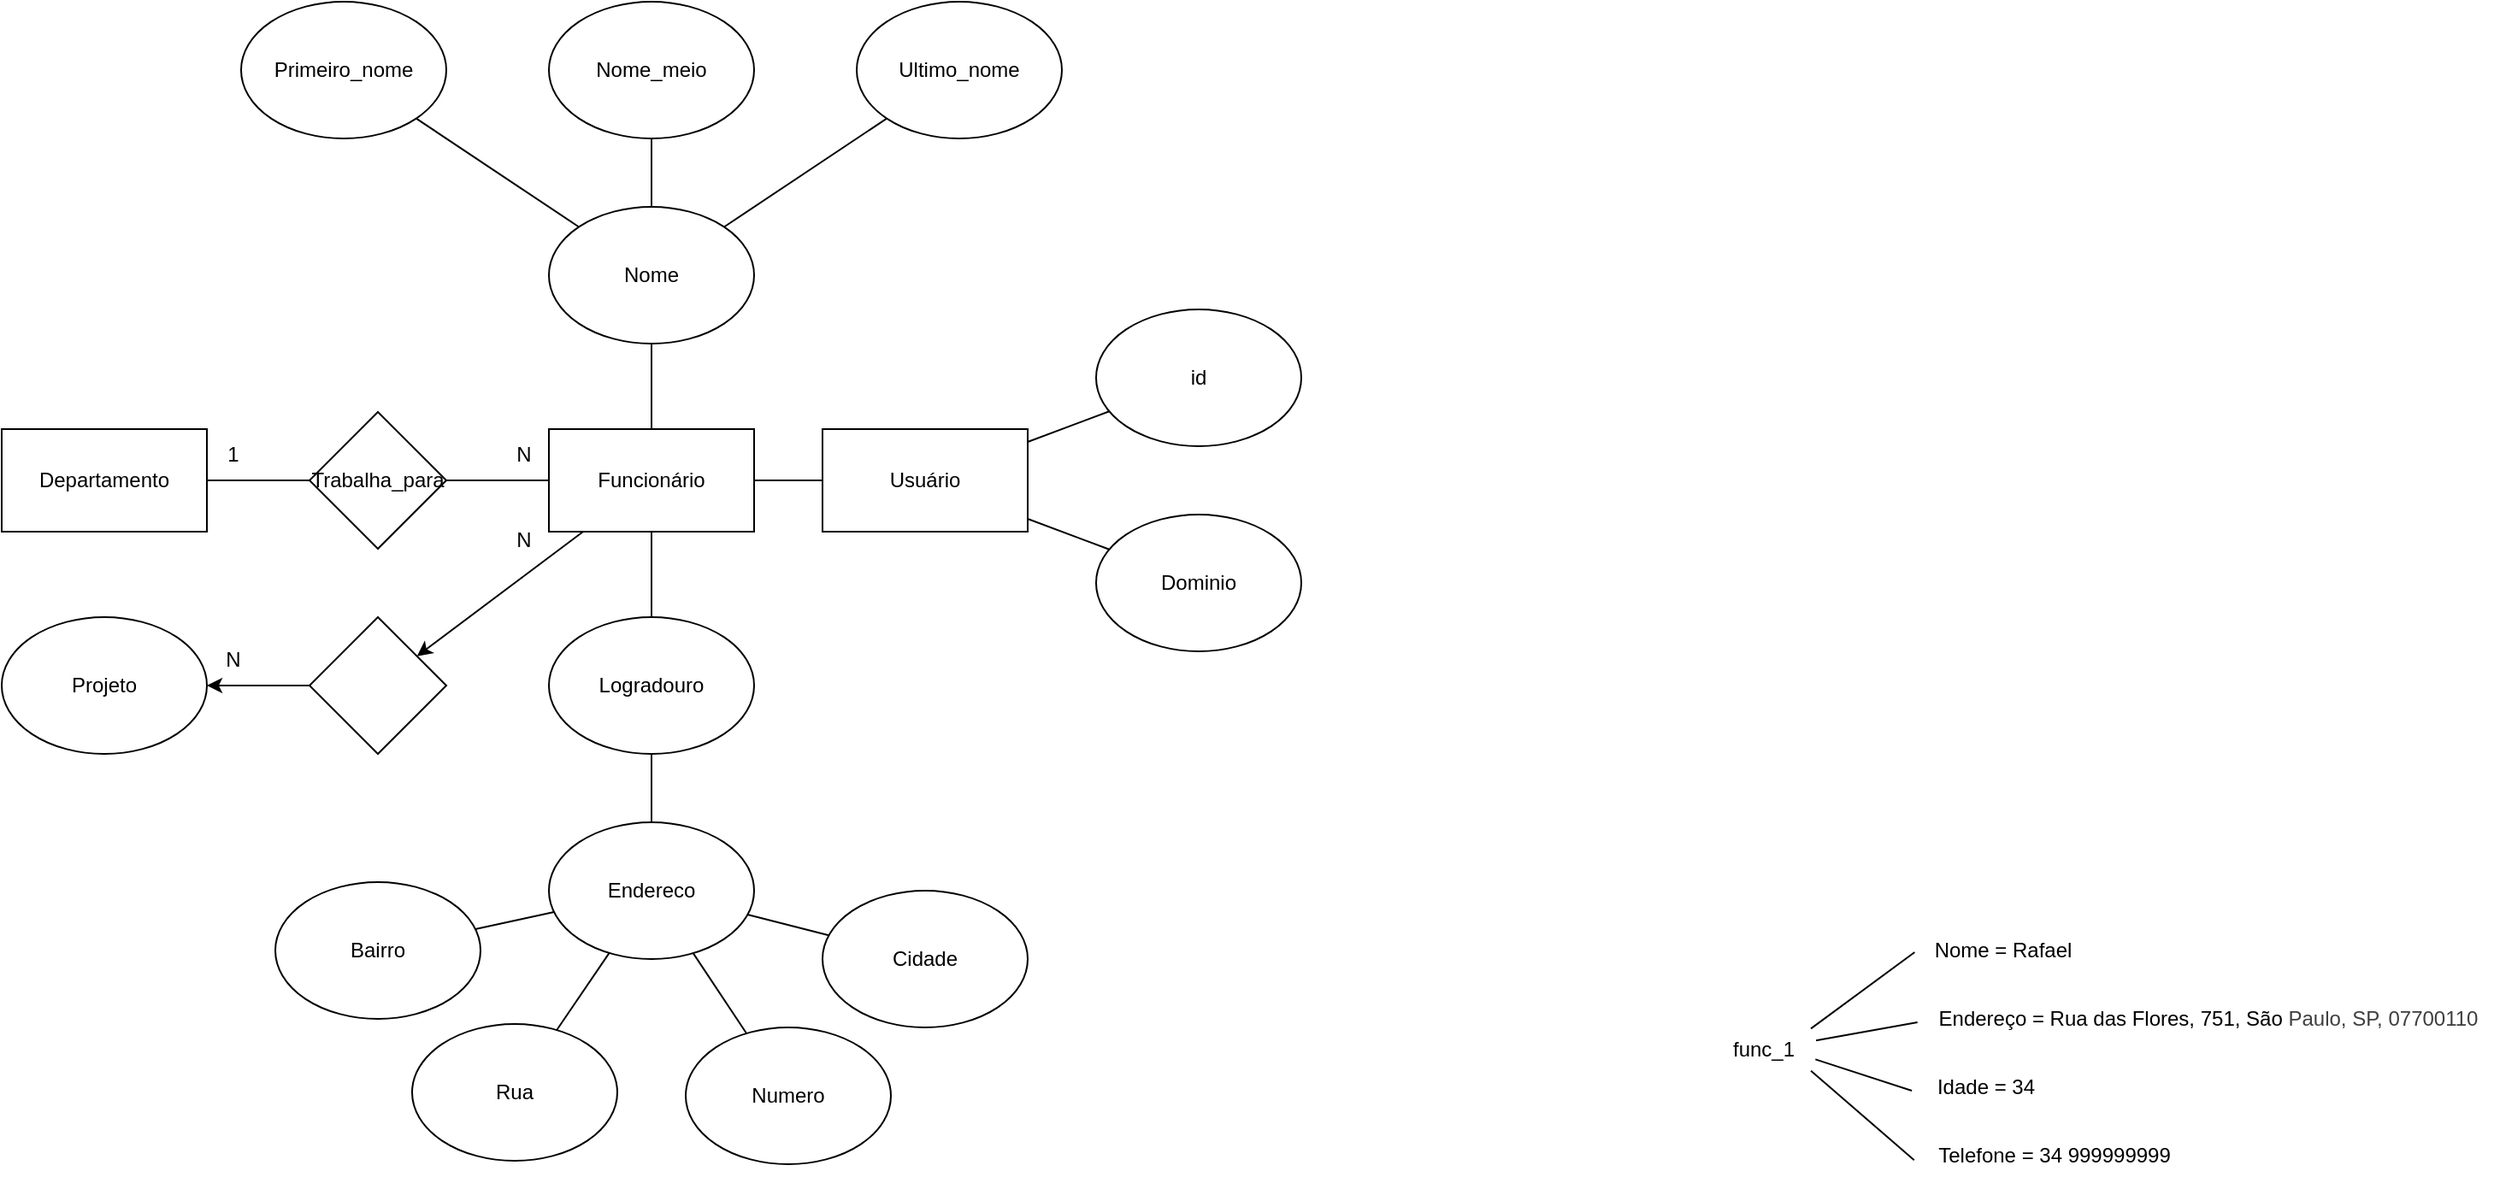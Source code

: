 <mxfile>
    <diagram id="b5RDpn_ARRUGOK-b2lN4" name="Página-1">
        <mxGraphModel dx="1016" dy="749" grid="1" gridSize="10" guides="1" tooltips="1" connect="1" arrows="1" fold="1" page="0" pageScale="1" pageWidth="827" pageHeight="1169" math="0" shadow="0">
            <root>
                <mxCell id="0"/>
                <mxCell id="1" parent="0"/>
                <mxCell id="7" style="edgeStyle=none;html=1;endArrow=none;endFill=0;" edge="1" parent="1" source="2" target="4">
                    <mxGeometry relative="1" as="geometry"/>
                </mxCell>
                <mxCell id="8" style="edgeStyle=none;html=1;endArrow=none;endFill=0;" edge="1" parent="1" source="2" target="5">
                    <mxGeometry relative="1" as="geometry"/>
                </mxCell>
                <mxCell id="9" style="edgeStyle=none;html=1;endArrow=none;endFill=0;" edge="1" parent="1" source="2" target="6">
                    <mxGeometry relative="1" as="geometry"/>
                </mxCell>
                <mxCell id="11" style="edgeStyle=none;html=1;endArrow=none;endFill=0;" edge="1" parent="1" source="2" target="3">
                    <mxGeometry relative="1" as="geometry"/>
                </mxCell>
                <mxCell id="2" value="Nome" style="ellipse;whiteSpace=wrap;html=1;" vertex="1" parent="1">
                    <mxGeometry x="280" y="100" width="120" height="80" as="geometry"/>
                </mxCell>
                <mxCell id="53" style="edgeStyle=none;html=1;endArrow=none;endFill=0;" edge="1" parent="1" source="3" target="51">
                    <mxGeometry relative="1" as="geometry"/>
                </mxCell>
                <mxCell id="58" style="edgeStyle=none;html=1;entryX=0;entryY=0.5;entryDx=0;entryDy=0;endArrow=none;endFill=0;" edge="1" parent="1" source="3" target="57">
                    <mxGeometry relative="1" as="geometry"/>
                </mxCell>
                <mxCell id="67" style="edgeStyle=none;html=1;" edge="1" parent="1" source="3" target="66">
                    <mxGeometry relative="1" as="geometry"/>
                </mxCell>
                <mxCell id="3" value="Funcionário" style="rounded=0;whiteSpace=wrap;html=1;" vertex="1" parent="1">
                    <mxGeometry x="280" y="230" width="120" height="60" as="geometry"/>
                </mxCell>
                <mxCell id="4" value="Primeiro_nome" style="ellipse;whiteSpace=wrap;html=1;" vertex="1" parent="1">
                    <mxGeometry x="100" y="-20" width="120" height="80" as="geometry"/>
                </mxCell>
                <mxCell id="5" value="Nome_meio" style="ellipse;whiteSpace=wrap;html=1;" vertex="1" parent="1">
                    <mxGeometry x="280" y="-20" width="120" height="80" as="geometry"/>
                </mxCell>
                <mxCell id="6" value="Ultimo_nome" style="ellipse;whiteSpace=wrap;html=1;" vertex="1" parent="1">
                    <mxGeometry x="460" y="-20" width="120" height="80" as="geometry"/>
                </mxCell>
                <mxCell id="37" style="edgeStyle=none;html=1;endArrow=none;endFill=0;" edge="1" parent="1" source="10" target="23">
                    <mxGeometry relative="1" as="geometry"/>
                </mxCell>
                <mxCell id="10" value="Endereco" style="ellipse;whiteSpace=wrap;html=1;" vertex="1" parent="1">
                    <mxGeometry x="280" y="460" width="120" height="80" as="geometry"/>
                </mxCell>
                <mxCell id="19" style="edgeStyle=none;html=1;endArrow=none;endFill=0;" edge="1" parent="1" source="13" target="10">
                    <mxGeometry relative="1" as="geometry"/>
                </mxCell>
                <mxCell id="13" value="Rua" style="ellipse;whiteSpace=wrap;html=1;" vertex="1" parent="1">
                    <mxGeometry x="200" y="578" width="120" height="80" as="geometry"/>
                </mxCell>
                <mxCell id="20" style="edgeStyle=none;html=1;endArrow=none;endFill=0;" edge="1" parent="1" source="14" target="10">
                    <mxGeometry relative="1" as="geometry"/>
                </mxCell>
                <mxCell id="14" value="Numero" style="ellipse;whiteSpace=wrap;html=1;" vertex="1" parent="1">
                    <mxGeometry x="360" y="580" width="120" height="80" as="geometry"/>
                </mxCell>
                <mxCell id="18" style="edgeStyle=none;html=1;endArrow=none;endFill=0;" edge="1" parent="1" source="15" target="10">
                    <mxGeometry relative="1" as="geometry"/>
                </mxCell>
                <mxCell id="15" value="Bairro" style="ellipse;whiteSpace=wrap;html=1;" vertex="1" parent="1">
                    <mxGeometry x="120" y="495" width="120" height="80" as="geometry"/>
                </mxCell>
                <mxCell id="22" style="edgeStyle=none;html=1;endArrow=none;endFill=0;" edge="1" parent="1" source="17" target="10">
                    <mxGeometry relative="1" as="geometry"/>
                </mxCell>
                <mxCell id="17" value="Cidade" style="ellipse;whiteSpace=wrap;html=1;" vertex="1" parent="1">
                    <mxGeometry x="440" y="500" width="120" height="80" as="geometry"/>
                </mxCell>
                <mxCell id="25" style="edgeStyle=none;html=1;endArrow=none;endFill=0;" edge="1" parent="1" source="23" target="3">
                    <mxGeometry relative="1" as="geometry"/>
                </mxCell>
                <mxCell id="23" value="Logradouro" style="ellipse;whiteSpace=wrap;html=1;" vertex="1" parent="1">
                    <mxGeometry x="280" y="340" width="120" height="80" as="geometry"/>
                </mxCell>
                <mxCell id="44" style="edgeStyle=none;html=1;endArrow=none;endFill=0;entryX=-0.013;entryY=0.533;entryDx=0;entryDy=0;entryPerimeter=0;exitX=0.967;exitY=0.089;exitDx=0;exitDy=0;exitPerimeter=0;" edge="1" parent="1" source="38" target="39">
                    <mxGeometry relative="1" as="geometry"/>
                </mxCell>
                <mxCell id="45" style="edgeStyle=none;html=1;endArrow=none;endFill=0;entryX=0.001;entryY=0.567;entryDx=0;entryDy=0;entryPerimeter=0;exitX=1.017;exitY=0.322;exitDx=0;exitDy=0;exitPerimeter=0;" edge="1" parent="1" source="38" target="40">
                    <mxGeometry relative="1" as="geometry"/>
                </mxCell>
                <mxCell id="46" style="edgeStyle=none;html=1;endArrow=none;endFill=0;entryX=-0.037;entryY=0.567;entryDx=0;entryDy=0;entryPerimeter=0;exitX=1.011;exitY=0.689;exitDx=0;exitDy=0;exitPerimeter=0;" edge="1" parent="1" source="38" target="41">
                    <mxGeometry relative="1" as="geometry"/>
                </mxCell>
                <mxCell id="47" style="edgeStyle=none;html=1;endArrow=none;endFill=0;entryX=-0.01;entryY=0.589;entryDx=0;entryDy=0;entryPerimeter=0;exitX=0.967;exitY=0.911;exitDx=0;exitDy=0;exitPerimeter=0;" edge="1" parent="1" source="38" target="42">
                    <mxGeometry relative="1" as="geometry"/>
                </mxCell>
                <mxCell id="38" value="func_1" style="text;html=1;align=center;verticalAlign=middle;resizable=0;points=[];autosize=1;strokeColor=none;fillColor=none;" vertex="1" parent="1">
                    <mxGeometry x="960" y="578" width="60" height="30" as="geometry"/>
                </mxCell>
                <mxCell id="39" value="Nome = Rafael" style="text;html=1;align=center;verticalAlign=middle;resizable=0;points=[];autosize=1;strokeColor=none;fillColor=none;" vertex="1" parent="1">
                    <mxGeometry x="1080" y="520" width="100" height="30" as="geometry"/>
                </mxCell>
                <mxCell id="40" value="Endereço = Rua das Flores, 751, São&amp;nbsp;&lt;span style=&quot;color: rgb(63, 63, 63); background-color: transparent;&quot;&gt;Paulo, SP, 07700110&lt;/span&gt;" style="text;html=1;align=center;verticalAlign=middle;resizable=0;points=[];autosize=1;strokeColor=none;fillColor=none;" vertex="1" parent="1">
                    <mxGeometry x="1080" y="560" width="340" height="30" as="geometry"/>
                </mxCell>
                <mxCell id="41" value="Idade = 34" style="text;html=1;align=center;verticalAlign=middle;resizable=0;points=[];autosize=1;strokeColor=none;fillColor=none;" vertex="1" parent="1">
                    <mxGeometry x="1080" y="600" width="80" height="30" as="geometry"/>
                </mxCell>
                <mxCell id="42" value="Telefone = 34 999999999" style="text;html=1;align=center;verticalAlign=middle;resizable=0;points=[];autosize=1;strokeColor=none;fillColor=none;" vertex="1" parent="1">
                    <mxGeometry x="1080" y="640" width="160" height="30" as="geometry"/>
                </mxCell>
                <mxCell id="54" style="edgeStyle=none;html=1;endArrow=none;endFill=0;" edge="1" parent="1" source="51" target="52">
                    <mxGeometry relative="1" as="geometry"/>
                </mxCell>
                <mxCell id="51" value="Trabalha_para" style="rhombus;whiteSpace=wrap;html=1;" vertex="1" parent="1">
                    <mxGeometry x="140" y="220" width="80" height="80" as="geometry"/>
                </mxCell>
                <mxCell id="52" value="Departamento" style="rounded=0;whiteSpace=wrap;html=1;" vertex="1" parent="1">
                    <mxGeometry x="-40" y="230" width="120" height="60" as="geometry"/>
                </mxCell>
                <mxCell id="55" value="1" style="text;html=1;align=center;verticalAlign=middle;resizable=0;points=[];autosize=1;strokeColor=none;fillColor=none;" vertex="1" parent="1">
                    <mxGeometry x="80" y="230" width="30" height="30" as="geometry"/>
                </mxCell>
                <mxCell id="56" value="N" style="text;html=1;align=center;verticalAlign=middle;resizable=0;points=[];autosize=1;strokeColor=none;fillColor=none;" vertex="1" parent="1">
                    <mxGeometry x="250" y="230" width="30" height="30" as="geometry"/>
                </mxCell>
                <mxCell id="63" style="edgeStyle=none;html=1;endArrow=none;endFill=0;" edge="1" parent="1" source="57" target="61">
                    <mxGeometry relative="1" as="geometry"/>
                </mxCell>
                <mxCell id="64" style="edgeStyle=none;html=1;endArrow=none;endFill=0;" edge="1" parent="1" source="57" target="62">
                    <mxGeometry relative="1" as="geometry"/>
                </mxCell>
                <mxCell id="57" value="Usuário" style="rounded=0;whiteSpace=wrap;html=1;" vertex="1" parent="1">
                    <mxGeometry x="440" y="230" width="120" height="60" as="geometry"/>
                </mxCell>
                <mxCell id="61" value="id" style="ellipse;whiteSpace=wrap;html=1;" vertex="1" parent="1">
                    <mxGeometry x="600" y="160" width="120" height="80" as="geometry"/>
                </mxCell>
                <mxCell id="62" value="Dominio" style="ellipse;whiteSpace=wrap;html=1;" vertex="1" parent="1">
                    <mxGeometry x="600" y="280" width="120" height="80" as="geometry"/>
                </mxCell>
                <mxCell id="69" style="edgeStyle=none;html=1;" edge="1" parent="1" source="66" target="68">
                    <mxGeometry relative="1" as="geometry"/>
                </mxCell>
                <mxCell id="66" value="" style="rhombus;whiteSpace=wrap;html=1;" vertex="1" parent="1">
                    <mxGeometry x="140" y="340" width="80" height="80" as="geometry"/>
                </mxCell>
                <mxCell id="68" value="Projeto" style="ellipse;whiteSpace=wrap;html=1;" vertex="1" parent="1">
                    <mxGeometry x="-40" y="340" width="120" height="80" as="geometry"/>
                </mxCell>
                <mxCell id="70" value="N" style="text;html=1;align=center;verticalAlign=middle;resizable=0;points=[];autosize=1;strokeColor=none;fillColor=none;" vertex="1" parent="1">
                    <mxGeometry x="80" y="350" width="30" height="30" as="geometry"/>
                </mxCell>
                <mxCell id="71" value="N" style="text;html=1;align=center;verticalAlign=middle;resizable=0;points=[];autosize=1;strokeColor=none;fillColor=none;" vertex="1" parent="1">
                    <mxGeometry x="250" y="280" width="30" height="30" as="geometry"/>
                </mxCell>
            </root>
        </mxGraphModel>
    </diagram>
</mxfile>